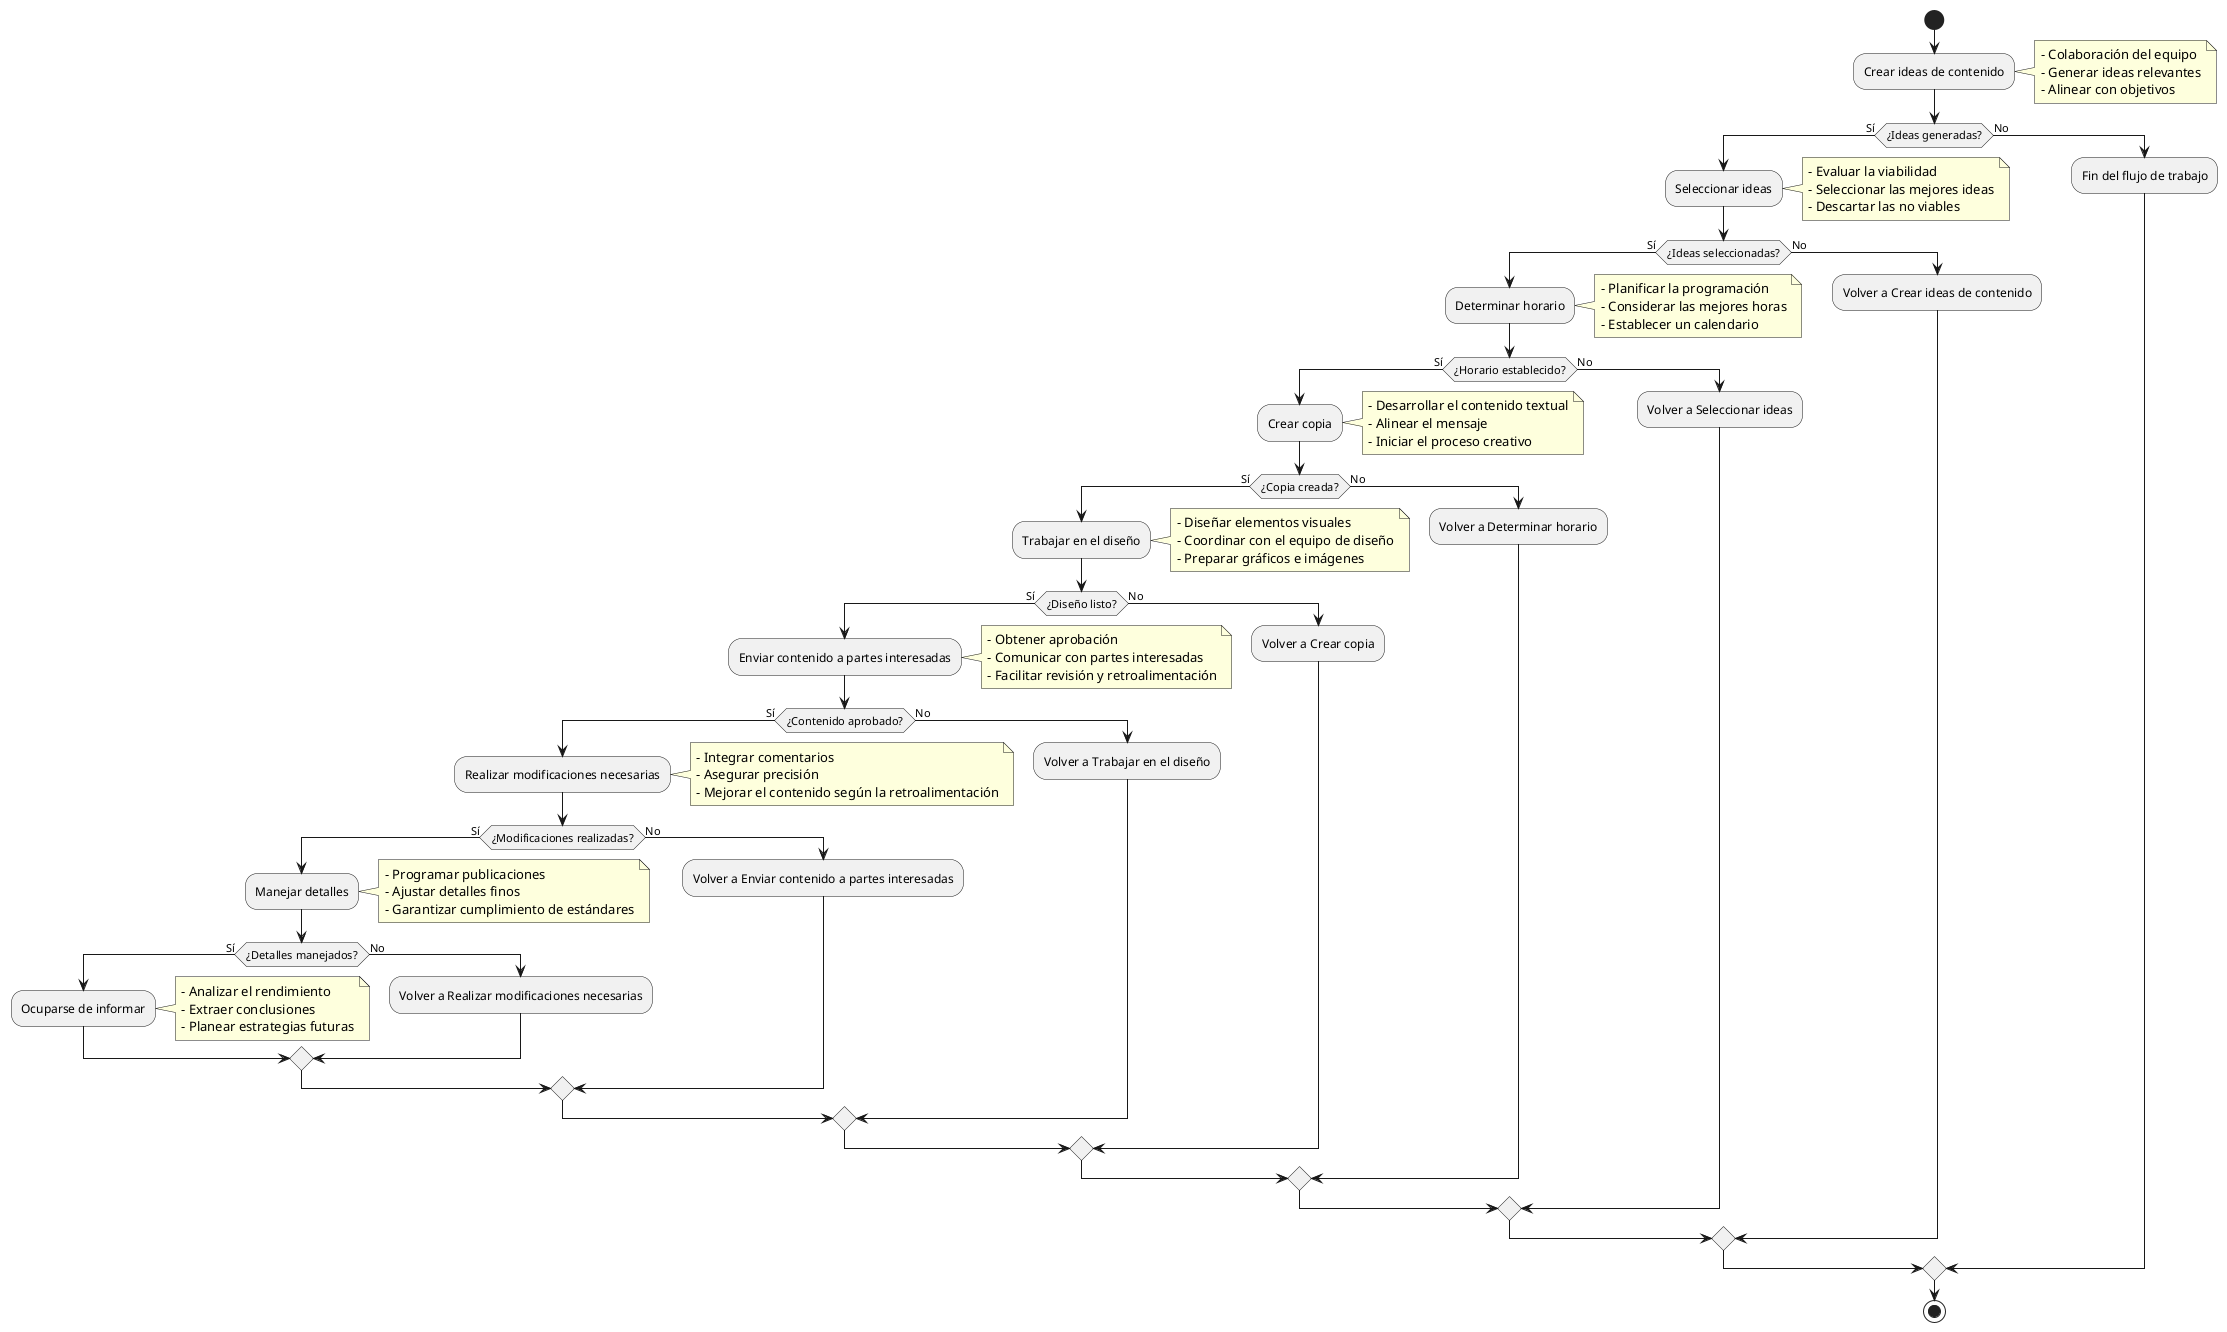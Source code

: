 @startuml

start
:Crear ideas de contenido;
note right: - Colaboración del equipo\n- Generar ideas relevantes\n- Alinear con objetivos
if (¿Ideas generadas?) then (Sí)
  :Seleccionar ideas;
  note right: - Evaluar la viabilidad\n- Seleccionar las mejores ideas\n- Descartar las no viables
  if (¿Ideas seleccionadas?) then (Sí)
    :Determinar horario;
    note right: - Planificar la programación\n- Considerar las mejores horas\n- Establecer un calendario
    if (¿Horario establecido?) then (Sí)
      :Crear copia;
      note right: - Desarrollar el contenido textual\n- Alinear el mensaje\n- Iniciar el proceso creativo
      if (¿Copia creada?) then (Sí)
        :Trabajar en el diseño;
        note right: - Diseñar elementos visuales\n- Coordinar con el equipo de diseño\n- Preparar gráficos e imágenes
        if (¿Diseño listo?) then (Sí)
          :Enviar contenido a partes interesadas;
          note right: - Obtener aprobación\n- Comunicar con partes interesadas\n- Facilitar revisión y retroalimentación
          if (¿Contenido aprobado?) then (Sí)
            :Realizar modificaciones necesarias;
            note right: - Integrar comentarios\n- Asegurar precisión\n- Mejorar el contenido según la retroalimentación
            if (¿Modificaciones realizadas?) then (Sí)
              :Manejar detalles;
              note right: - Programar publicaciones\n- Ajustar detalles finos\n- Garantizar cumplimiento de estándares
              if (¿Detalles manejados?) then (Sí)
                :Ocuparse de informar;
                note right: - Analizar el rendimiento\n- Extraer conclusiones\n- Planear estrategias futuras
              else (No)
                :Volver a Realizar modificaciones necesarias;
              endif
            else (No)
              :Volver a Enviar contenido a partes interesadas;
            endif
          else (No)
            :Volver a Trabajar en el diseño;
          endif
        else (No)
          :Volver a Crear copia;
        endif
      else (No)
        :Volver a Determinar horario;
      endif
    else (No)
      :Volver a Seleccionar ideas;
    endif
  else (No)
    :Volver a Crear ideas de contenido;
  endif
else (No)
  :Fin del flujo de trabajo;
endif

stop

@enduml
